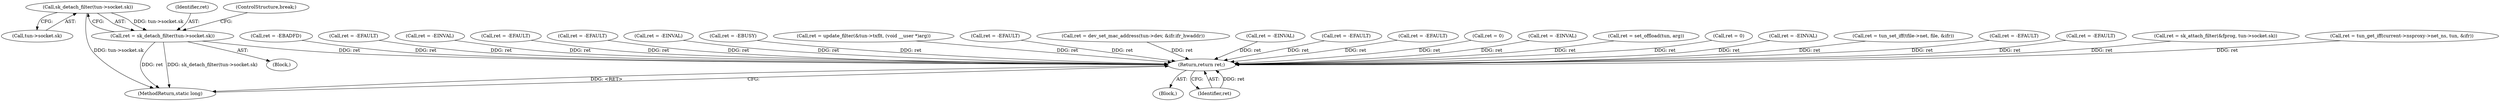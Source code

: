 digraph "0_linux_a117dacde0288f3ec60b6e5bcedae8fa37ee0dfc@pointer" {
"1000615" [label="(Call,sk_detach_filter(tun->socket.sk))"];
"1000613" [label="(Call,ret = sk_detach_filter(tun->socket.sk))"];
"1000634" [label="(Return,return ret;)"];
"1000218" [label="(Call,ret = -EBADFD)"];
"1000616" [label="(Call,tun->socket.sk)"];
"1000614" [label="(Identifier,ret)"];
"1000482" [label="(Call,ret = -EFAULT)"];
"1000385" [label="(Call,ret = -EINVAL)"];
"1000524" [label="(Call,ret = -EFAULT)"];
"1000213" [label="(Call,ret = -EFAULT)"];
"1000563" [label="(Call,ret = -EINVAL)"];
"1000636" [label="(MethodReturn,static long)"];
"1000342" [label="(Call,ret = -EBUSY)"];
"1000398" [label="(Call,ret = update_filter(&tun->txflt, (void __user *)arg))"];
"1000439" [label="(Call,ret = -EFAULT)"];
"1000454" [label="(Call,ret = dev_set_mac_address(tun->dev, &ifr.ifr_hwaddr))"];
"1000635" [label="(Identifier,ret)"];
"1000551" [label="(Call,ret = -EINVAL)"];
"1000496" [label="(Call,ret = -EFAULT)"];
"1000258" [label="(Call,ret = -EFAULT)"];
"1000615" [label="(Call,sk_detach_filter(tun->socket.sk))"];
"1000366" [label="(Call,ret = 0)"];
"1000117" [label="(Block,)"];
"1000623" [label="(Call,ret = -EINVAL)"];
"1000634" [label="(Return,return ret;)"];
"1000378" [label="(Call,ret = set_offload(tun, arg))"];
"1000613" [label="(Call,ret = sk_detach_filter(tun->socket.sk))"];
"1000231" [label="(Call,ret = 0)"];
"1000600" [label="(Call,ret = -EINVAL)"];
"1000195" [label="(Call,ret = tun_set_iff(tfile->net, file, &ifr))"];
"1000576" [label="(Call,ret = -EFAULT)"];
"1000538" [label="(Call,ret = -EFAULT)"];
"1000588" [label="(Call,ret = sk_attach_filter(&fprog, tun->socket.sk))"];
"1000236" [label="(Block,)"];
"1000238" [label="(Call,ret = tun_get_iff(current->nsproxy->net_ns, tun, &ifr))"];
"1000621" [label="(ControlStructure,break;)"];
"1000615" -> "1000613"  [label="AST: "];
"1000615" -> "1000616"  [label="CFG: "];
"1000616" -> "1000615"  [label="AST: "];
"1000613" -> "1000615"  [label="CFG: "];
"1000615" -> "1000636"  [label="DDG: tun->socket.sk"];
"1000615" -> "1000613"  [label="DDG: tun->socket.sk"];
"1000613" -> "1000236"  [label="AST: "];
"1000614" -> "1000613"  [label="AST: "];
"1000621" -> "1000613"  [label="CFG: "];
"1000613" -> "1000636"  [label="DDG: ret"];
"1000613" -> "1000636"  [label="DDG: sk_detach_filter(tun->socket.sk)"];
"1000613" -> "1000634"  [label="DDG: ret"];
"1000634" -> "1000117"  [label="AST: "];
"1000634" -> "1000635"  [label="CFG: "];
"1000635" -> "1000634"  [label="AST: "];
"1000636" -> "1000634"  [label="CFG: "];
"1000634" -> "1000636"  [label="DDG: <RET>"];
"1000635" -> "1000634"  [label="DDG: ret"];
"1000524" -> "1000634"  [label="DDG: ret"];
"1000588" -> "1000634"  [label="DDG: ret"];
"1000238" -> "1000634"  [label="DDG: ret"];
"1000439" -> "1000634"  [label="DDG: ret"];
"1000218" -> "1000634"  [label="DDG: ret"];
"1000623" -> "1000634"  [label="DDG: ret"];
"1000496" -> "1000634"  [label="DDG: ret"];
"1000378" -> "1000634"  [label="DDG: ret"];
"1000366" -> "1000634"  [label="DDG: ret"];
"1000563" -> "1000634"  [label="DDG: ret"];
"1000231" -> "1000634"  [label="DDG: ret"];
"1000538" -> "1000634"  [label="DDG: ret"];
"1000385" -> "1000634"  [label="DDG: ret"];
"1000258" -> "1000634"  [label="DDG: ret"];
"1000454" -> "1000634"  [label="DDG: ret"];
"1000342" -> "1000634"  [label="DDG: ret"];
"1000576" -> "1000634"  [label="DDG: ret"];
"1000482" -> "1000634"  [label="DDG: ret"];
"1000213" -> "1000634"  [label="DDG: ret"];
"1000195" -> "1000634"  [label="DDG: ret"];
"1000551" -> "1000634"  [label="DDG: ret"];
"1000398" -> "1000634"  [label="DDG: ret"];
"1000600" -> "1000634"  [label="DDG: ret"];
}
